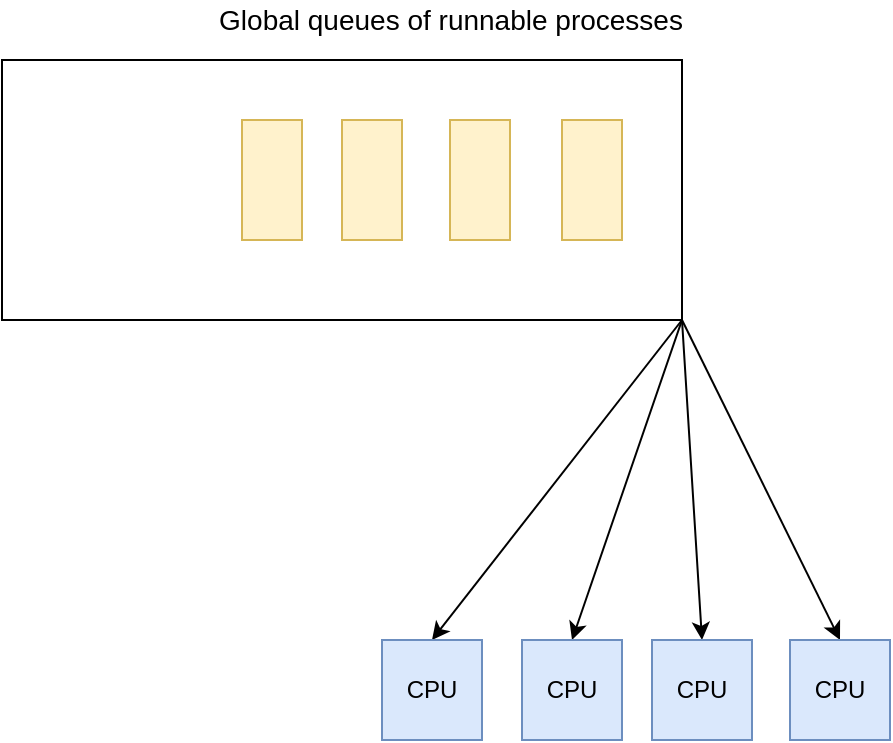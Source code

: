<mxfile version="13.5.5" type="github">
  <diagram id="R_x9M94vLI_s3U01qXsl" name="Page-1">
    <mxGraphModel dx="746" dy="971" grid="1" gridSize="10" guides="1" tooltips="1" connect="1" arrows="1" fold="1" page="1" pageScale="1" pageWidth="827" pageHeight="1169" math="0" shadow="0">
      <root>
        <mxCell id="0" />
        <mxCell id="1" parent="0" />
        <mxCell id="KHNuTAtytMUBHbaw16F--7" style="rounded=0;orthogonalLoop=1;jettySize=auto;html=1;entryX=0.5;entryY=0;entryDx=0;entryDy=0;" edge="1" parent="1" target="KHNuTAtytMUBHbaw16F--10">
          <mxGeometry relative="1" as="geometry">
            <mxPoint x="150" y="540" as="targetPoint" />
            <mxPoint x="530" y="330" as="sourcePoint" />
          </mxGeometry>
        </mxCell>
        <mxCell id="KHNuTAtytMUBHbaw16F--8" style="rounded=0;orthogonalLoop=1;jettySize=auto;html=1;entryX=0.5;entryY=0;entryDx=0;entryDy=0;exitX=1;exitY=1;exitDx=0;exitDy=0;" edge="1" parent="1" source="KHNuTAtytMUBHbaw16F--1" target="KHNuTAtytMUBHbaw16F--12">
          <mxGeometry relative="1" as="geometry">
            <mxPoint x="360" y="540" as="targetPoint" />
          </mxGeometry>
        </mxCell>
        <mxCell id="KHNuTAtytMUBHbaw16F--15" style="rounded=0;orthogonalLoop=1;jettySize=auto;html=1;entryX=0.5;entryY=0;entryDx=0;entryDy=0;exitX=1;exitY=1;exitDx=0;exitDy=0;" edge="1" parent="1" source="KHNuTAtytMUBHbaw16F--1" target="KHNuTAtytMUBHbaw16F--14">
          <mxGeometry relative="1" as="geometry">
            <mxPoint x="480" y="540" as="targetPoint" />
          </mxGeometry>
        </mxCell>
        <mxCell id="KHNuTAtytMUBHbaw16F--16" style="rounded=0;orthogonalLoop=1;jettySize=auto;html=1;entryX=0.5;entryY=0;entryDx=0;entryDy=0;exitX=1;exitY=1;exitDx=0;exitDy=0;" edge="1" parent="1" source="KHNuTAtytMUBHbaw16F--1" target="KHNuTAtytMUBHbaw16F--13">
          <mxGeometry relative="1" as="geometry">
            <mxPoint x="600" y="540" as="targetPoint" />
          </mxGeometry>
        </mxCell>
        <mxCell id="KHNuTAtytMUBHbaw16F--1" value="" style="rounded=0;whiteSpace=wrap;html=1;" vertex="1" parent="1">
          <mxGeometry x="190" y="200" width="340" height="130" as="geometry" />
        </mxCell>
        <mxCell id="KHNuTAtytMUBHbaw16F--2" value="" style="rounded=0;whiteSpace=wrap;html=1;fillColor=#fff2cc;strokeColor=#d6b656;" vertex="1" parent="1">
          <mxGeometry x="310" y="230" width="30" height="60" as="geometry" />
        </mxCell>
        <mxCell id="KHNuTAtytMUBHbaw16F--3" value="" style="rounded=0;whiteSpace=wrap;html=1;fillColor=#fff2cc;strokeColor=#d6b656;" vertex="1" parent="1">
          <mxGeometry x="360" y="230" width="30" height="60" as="geometry" />
        </mxCell>
        <mxCell id="KHNuTAtytMUBHbaw16F--4" value="" style="rounded=0;whiteSpace=wrap;html=1;fillColor=#fff2cc;strokeColor=#d6b656;" vertex="1" parent="1">
          <mxGeometry x="414" y="230" width="30" height="60" as="geometry" />
        </mxCell>
        <mxCell id="KHNuTAtytMUBHbaw16F--5" value="" style="rounded=0;whiteSpace=wrap;html=1;fillColor=#fff2cc;strokeColor=#d6b656;" vertex="1" parent="1">
          <mxGeometry x="470" y="230" width="30" height="60" as="geometry" />
        </mxCell>
        <mxCell id="KHNuTAtytMUBHbaw16F--6" value="&lt;font style=&quot;font-size: 14px&quot;&gt;Global queues of runnable processes&lt;/font&gt;" style="text;html=1;align=center;verticalAlign=middle;resizable=0;points=[];autosize=1;" vertex="1" parent="1">
          <mxGeometry x="289" y="170" width="250" height="20" as="geometry" />
        </mxCell>
        <mxCell id="KHNuTAtytMUBHbaw16F--10" value="CPU" style="rounded=0;whiteSpace=wrap;html=1;fillColor=#dae8fc;strokeColor=#6c8ebf;" vertex="1" parent="1">
          <mxGeometry x="380" y="490" width="50" height="50" as="geometry" />
        </mxCell>
        <mxCell id="KHNuTAtytMUBHbaw16F--12" value="CPU" style="rounded=0;whiteSpace=wrap;html=1;fillColor=#dae8fc;strokeColor=#6c8ebf;" vertex="1" parent="1">
          <mxGeometry x="450" y="490" width="50" height="50" as="geometry" />
        </mxCell>
        <mxCell id="KHNuTAtytMUBHbaw16F--13" value="CPU" style="rounded=0;whiteSpace=wrap;html=1;fillColor=#dae8fc;strokeColor=#6c8ebf;" vertex="1" parent="1">
          <mxGeometry x="584" y="490" width="50" height="50" as="geometry" />
        </mxCell>
        <mxCell id="KHNuTAtytMUBHbaw16F--14" value="CPU" style="rounded=0;whiteSpace=wrap;html=1;fillColor=#dae8fc;strokeColor=#6c8ebf;" vertex="1" parent="1">
          <mxGeometry x="515" y="490" width="50" height="50" as="geometry" />
        </mxCell>
      </root>
    </mxGraphModel>
  </diagram>
</mxfile>
